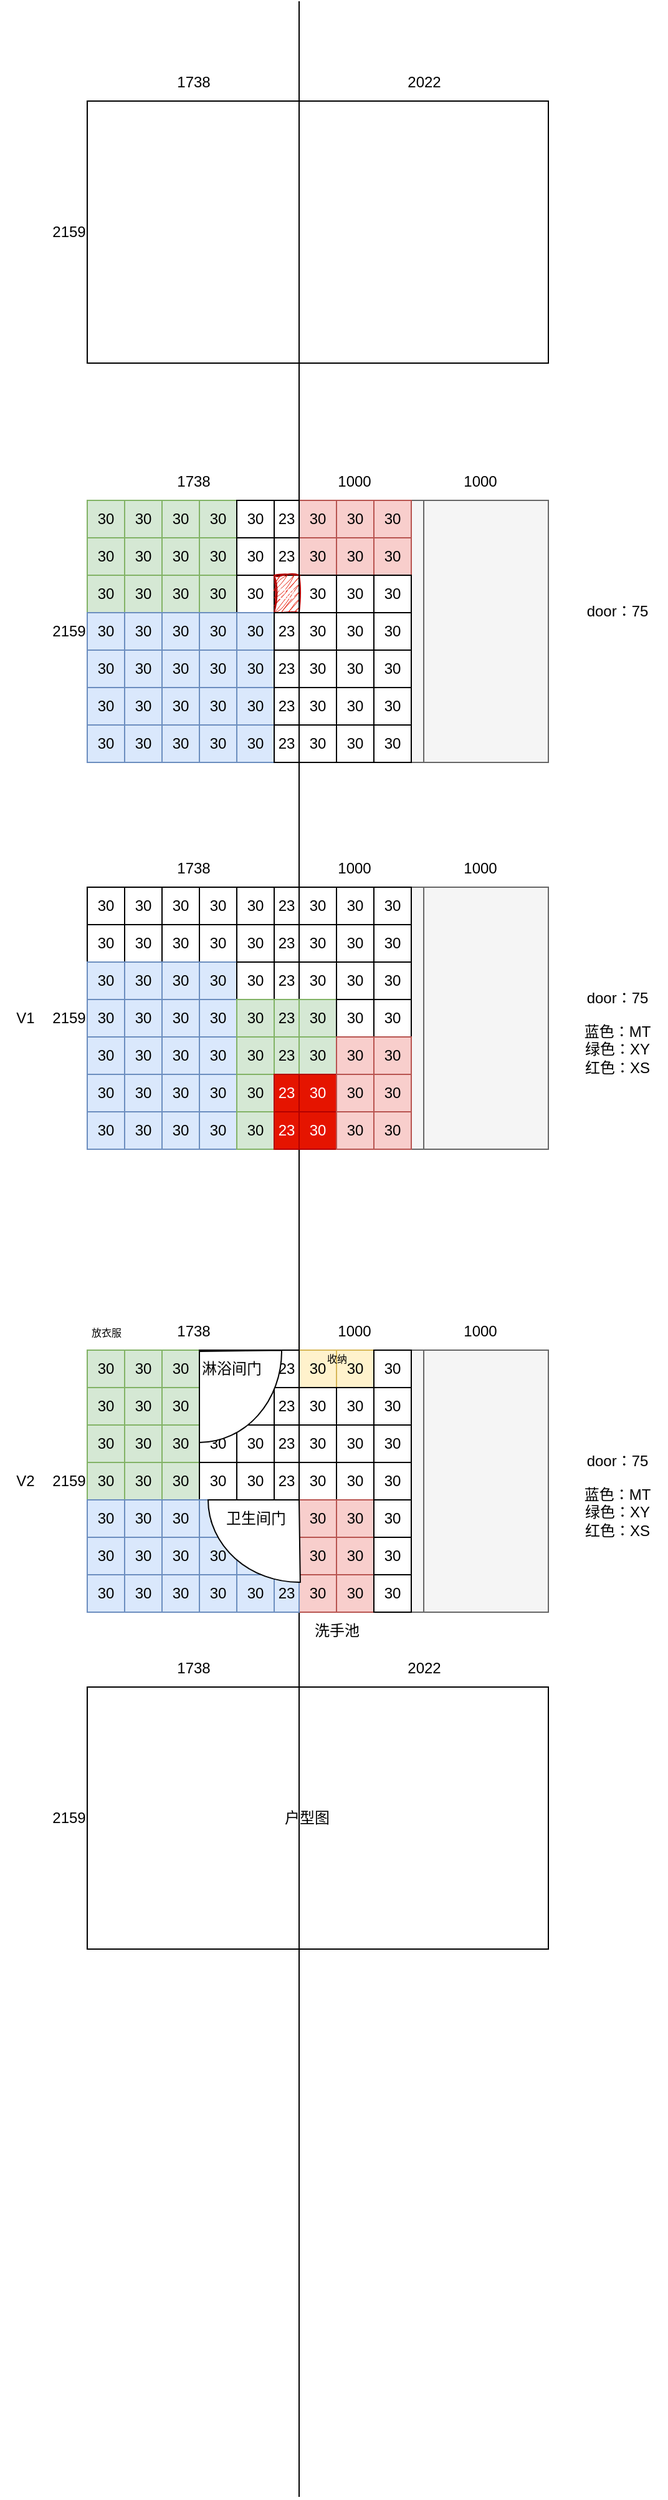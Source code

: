 <mxfile version="26.0.5">
  <diagram name="第 1 页" id="Sf_3Y8WMDxAEPWqdiOqH">
    <mxGraphModel dx="1830" dy="775" grid="1" gridSize="10" guides="1" tooltips="1" connect="1" arrows="1" fold="1" page="1" pageScale="1" pageWidth="827" pageHeight="1169" math="0" shadow="0">
      <root>
        <mxCell id="0" />
        <mxCell id="1" parent="0" />
        <mxCell id="yAxx1janBpm9MGnzS22k-2" value="" style="rounded=0;whiteSpace=wrap;html=1;" vertex="1" parent="1">
          <mxGeometry x="200" y="160" width="170" height="210" as="geometry" />
        </mxCell>
        <mxCell id="yAxx1janBpm9MGnzS22k-3" value="" style="rounded=0;whiteSpace=wrap;html=1;" vertex="1" parent="1">
          <mxGeometry x="370" y="160" width="200" height="210" as="geometry" />
        </mxCell>
        <mxCell id="yAxx1janBpm9MGnzS22k-4" value="1738" style="text;html=1;align=center;verticalAlign=middle;resizable=0;points=[];autosize=1;strokeColor=none;fillColor=none;" vertex="1" parent="1">
          <mxGeometry x="260" y="130" width="50" height="30" as="geometry" />
        </mxCell>
        <mxCell id="yAxx1janBpm9MGnzS22k-5" value="2159" style="text;html=1;align=center;verticalAlign=middle;resizable=0;points=[];autosize=1;strokeColor=none;fillColor=none;" vertex="1" parent="1">
          <mxGeometry x="160" y="250" width="50" height="30" as="geometry" />
        </mxCell>
        <mxCell id="yAxx1janBpm9MGnzS22k-6" value="2022" style="text;html=1;align=center;verticalAlign=middle;resizable=0;points=[];autosize=1;strokeColor=none;fillColor=none;" vertex="1" parent="1">
          <mxGeometry x="445" y="130" width="50" height="30" as="geometry" />
        </mxCell>
        <mxCell id="yAxx1janBpm9MGnzS22k-7" value="" style="rounded=0;whiteSpace=wrap;html=1;fillColor=#f5f5f5;fontColor=#333333;strokeColor=#666666;shadow=0;" vertex="1" parent="1">
          <mxGeometry x="470" y="480" width="100" height="210" as="geometry" />
        </mxCell>
        <mxCell id="yAxx1janBpm9MGnzS22k-8" value="1738" style="text;html=1;align=center;verticalAlign=middle;resizable=0;points=[];autosize=1;strokeColor=none;fillColor=none;" vertex="1" parent="1">
          <mxGeometry x="260" y="450" width="50" height="30" as="geometry" />
        </mxCell>
        <mxCell id="yAxx1janBpm9MGnzS22k-9" value="2159" style="text;html=1;align=center;verticalAlign=middle;resizable=0;points=[];autosize=1;strokeColor=none;fillColor=none;" vertex="1" parent="1">
          <mxGeometry x="160" y="570" width="50" height="30" as="geometry" />
        </mxCell>
        <mxCell id="yAxx1janBpm9MGnzS22k-10" value="1000" style="text;html=1;align=center;verticalAlign=middle;resizable=0;points=[];autosize=1;strokeColor=none;fillColor=none;" vertex="1" parent="1">
          <mxGeometry x="389" y="450" width="50" height="30" as="geometry" />
        </mxCell>
        <mxCell id="yAxx1janBpm9MGnzS22k-11" value="1000" style="text;html=1;align=center;verticalAlign=middle;resizable=0;points=[];autosize=1;strokeColor=none;fillColor=none;" vertex="1" parent="1">
          <mxGeometry x="490" y="450" width="50" height="30" as="geometry" />
        </mxCell>
        <mxCell id="yAxx1janBpm9MGnzS22k-12" value="30" style="rounded=0;whiteSpace=wrap;html=1;fillColor=#f8cecc;strokeColor=#b85450;" vertex="1" parent="1">
          <mxGeometry x="370" y="480" width="30" height="30" as="geometry" />
        </mxCell>
        <mxCell id="yAxx1janBpm9MGnzS22k-13" value="" style="rounded=0;whiteSpace=wrap;html=1;fillColor=#f5f5f5;fontColor=#333333;strokeColor=#666666;shadow=0;" vertex="1" parent="1">
          <mxGeometry x="460" y="480" width="10" height="210" as="geometry" />
        </mxCell>
        <mxCell id="yAxx1janBpm9MGnzS22k-14" value="30" style="rounded=0;whiteSpace=wrap;html=1;fillColor=#f8cecc;strokeColor=#b85450;" vertex="1" parent="1">
          <mxGeometry x="370" y="510" width="30" height="30" as="geometry" />
        </mxCell>
        <mxCell id="yAxx1janBpm9MGnzS22k-15" value="30" style="rounded=0;whiteSpace=wrap;html=1;" vertex="1" parent="1">
          <mxGeometry x="370" y="540" width="30" height="30" as="geometry" />
        </mxCell>
        <mxCell id="yAxx1janBpm9MGnzS22k-16" value="30" style="rounded=0;whiteSpace=wrap;html=1;" vertex="1" parent="1">
          <mxGeometry x="370" y="570" width="30" height="30" as="geometry" />
        </mxCell>
        <mxCell id="yAxx1janBpm9MGnzS22k-17" value="30" style="rounded=0;whiteSpace=wrap;html=1;" vertex="1" parent="1">
          <mxGeometry x="370" y="600" width="30" height="30" as="geometry" />
        </mxCell>
        <mxCell id="yAxx1janBpm9MGnzS22k-18" value="30" style="rounded=0;whiteSpace=wrap;html=1;" vertex="1" parent="1">
          <mxGeometry x="370" y="630" width="30" height="30" as="geometry" />
        </mxCell>
        <mxCell id="yAxx1janBpm9MGnzS22k-19" value="30" style="rounded=0;whiteSpace=wrap;html=1;" vertex="1" parent="1">
          <mxGeometry x="370" y="660" width="30" height="30" as="geometry" />
        </mxCell>
        <mxCell id="yAxx1janBpm9MGnzS22k-20" value="30" style="rounded=0;whiteSpace=wrap;html=1;fillColor=#f8cecc;strokeColor=#b85450;" vertex="1" parent="1">
          <mxGeometry x="400" y="480" width="30" height="30" as="geometry" />
        </mxCell>
        <mxCell id="yAxx1janBpm9MGnzS22k-21" value="30" style="rounded=0;whiteSpace=wrap;html=1;fillColor=#f8cecc;strokeColor=#b85450;" vertex="1" parent="1">
          <mxGeometry x="400" y="510" width="30" height="30" as="geometry" />
        </mxCell>
        <mxCell id="yAxx1janBpm9MGnzS22k-22" value="30" style="rounded=0;whiteSpace=wrap;html=1;" vertex="1" parent="1">
          <mxGeometry x="400" y="540" width="30" height="30" as="geometry" />
        </mxCell>
        <mxCell id="yAxx1janBpm9MGnzS22k-23" value="30" style="rounded=0;whiteSpace=wrap;html=1;" vertex="1" parent="1">
          <mxGeometry x="400" y="570" width="30" height="30" as="geometry" />
        </mxCell>
        <mxCell id="yAxx1janBpm9MGnzS22k-24" value="30" style="rounded=0;whiteSpace=wrap;html=1;" vertex="1" parent="1">
          <mxGeometry x="400" y="600" width="30" height="30" as="geometry" />
        </mxCell>
        <mxCell id="yAxx1janBpm9MGnzS22k-25" value="30" style="rounded=0;whiteSpace=wrap;html=1;" vertex="1" parent="1">
          <mxGeometry x="400" y="630" width="30" height="30" as="geometry" />
        </mxCell>
        <mxCell id="yAxx1janBpm9MGnzS22k-26" value="30" style="rounded=0;whiteSpace=wrap;html=1;" vertex="1" parent="1">
          <mxGeometry x="400" y="660" width="30" height="30" as="geometry" />
        </mxCell>
        <mxCell id="yAxx1janBpm9MGnzS22k-27" value="30" style="rounded=0;whiteSpace=wrap;html=1;fillColor=#f8cecc;strokeColor=#b85450;" vertex="1" parent="1">
          <mxGeometry x="430" y="480" width="30" height="30" as="geometry" />
        </mxCell>
        <mxCell id="yAxx1janBpm9MGnzS22k-28" value="30" style="rounded=0;whiteSpace=wrap;html=1;fillColor=#f8cecc;strokeColor=#b85450;" vertex="1" parent="1">
          <mxGeometry x="430" y="510" width="30" height="30" as="geometry" />
        </mxCell>
        <mxCell id="yAxx1janBpm9MGnzS22k-29" value="30" style="rounded=0;whiteSpace=wrap;html=1;" vertex="1" parent="1">
          <mxGeometry x="430" y="540" width="30" height="30" as="geometry" />
        </mxCell>
        <mxCell id="yAxx1janBpm9MGnzS22k-30" value="30" style="rounded=0;whiteSpace=wrap;html=1;" vertex="1" parent="1">
          <mxGeometry x="430" y="570" width="30" height="30" as="geometry" />
        </mxCell>
        <mxCell id="yAxx1janBpm9MGnzS22k-31" value="30" style="rounded=0;whiteSpace=wrap;html=1;" vertex="1" parent="1">
          <mxGeometry x="430" y="600" width="30" height="30" as="geometry" />
        </mxCell>
        <mxCell id="yAxx1janBpm9MGnzS22k-32" value="30" style="rounded=0;whiteSpace=wrap;html=1;" vertex="1" parent="1">
          <mxGeometry x="430" y="630" width="30" height="30" as="geometry" />
        </mxCell>
        <mxCell id="yAxx1janBpm9MGnzS22k-33" value="30" style="rounded=0;whiteSpace=wrap;html=1;" vertex="1" parent="1">
          <mxGeometry x="430" y="660" width="30" height="30" as="geometry" />
        </mxCell>
        <mxCell id="yAxx1janBpm9MGnzS22k-34" value="30" style="rounded=0;whiteSpace=wrap;html=1;fillColor=#d5e8d4;strokeColor=#82b366;" vertex="1" parent="1">
          <mxGeometry x="260" y="480" width="30" height="30" as="geometry" />
        </mxCell>
        <mxCell id="yAxx1janBpm9MGnzS22k-35" value="30" style="rounded=0;whiteSpace=wrap;html=1;fillColor=#d5e8d4;strokeColor=#82b366;" vertex="1" parent="1">
          <mxGeometry x="260" y="510" width="30" height="30" as="geometry" />
        </mxCell>
        <mxCell id="yAxx1janBpm9MGnzS22k-36" value="30" style="rounded=0;whiteSpace=wrap;html=1;fillColor=#d5e8d4;strokeColor=#82b366;" vertex="1" parent="1">
          <mxGeometry x="260" y="540" width="30" height="30" as="geometry" />
        </mxCell>
        <mxCell id="yAxx1janBpm9MGnzS22k-37" value="30" style="rounded=0;whiteSpace=wrap;html=1;fillColor=#dae8fc;strokeColor=#6c8ebf;" vertex="1" parent="1">
          <mxGeometry x="260" y="570" width="30" height="30" as="geometry" />
        </mxCell>
        <mxCell id="yAxx1janBpm9MGnzS22k-38" value="30" style="rounded=0;whiteSpace=wrap;html=1;fillColor=#dae8fc;strokeColor=#6c8ebf;" vertex="1" parent="1">
          <mxGeometry x="260" y="600" width="30" height="30" as="geometry" />
        </mxCell>
        <mxCell id="yAxx1janBpm9MGnzS22k-39" value="30" style="rounded=0;whiteSpace=wrap;html=1;fillColor=#dae8fc;strokeColor=#6c8ebf;" vertex="1" parent="1">
          <mxGeometry x="260" y="630" width="30" height="30" as="geometry" />
        </mxCell>
        <mxCell id="yAxx1janBpm9MGnzS22k-40" value="30" style="rounded=0;whiteSpace=wrap;html=1;fillColor=#dae8fc;strokeColor=#6c8ebf;" vertex="1" parent="1">
          <mxGeometry x="260" y="660" width="30" height="30" as="geometry" />
        </mxCell>
        <mxCell id="yAxx1janBpm9MGnzS22k-41" value="30" style="rounded=0;whiteSpace=wrap;html=1;fillColor=#d5e8d4;strokeColor=#82b366;" vertex="1" parent="1">
          <mxGeometry x="290" y="480" width="30" height="30" as="geometry" />
        </mxCell>
        <mxCell id="yAxx1janBpm9MGnzS22k-42" value="30" style="rounded=0;whiteSpace=wrap;html=1;fillColor=#d5e8d4;strokeColor=#82b366;" vertex="1" parent="1">
          <mxGeometry x="290" y="510" width="30" height="30" as="geometry" />
        </mxCell>
        <mxCell id="yAxx1janBpm9MGnzS22k-43" value="30" style="rounded=0;whiteSpace=wrap;html=1;fillColor=#d5e8d4;strokeColor=#82b366;" vertex="1" parent="1">
          <mxGeometry x="290" y="540" width="30" height="30" as="geometry" />
        </mxCell>
        <mxCell id="yAxx1janBpm9MGnzS22k-44" value="30" style="rounded=0;whiteSpace=wrap;html=1;fillColor=#dae8fc;strokeColor=#6c8ebf;shadow=0;glass=0;" vertex="1" parent="1">
          <mxGeometry x="290" y="570" width="30" height="30" as="geometry" />
        </mxCell>
        <mxCell id="yAxx1janBpm9MGnzS22k-45" value="30" style="rounded=0;whiteSpace=wrap;html=1;fillColor=#dae8fc;strokeColor=#6c8ebf;" vertex="1" parent="1">
          <mxGeometry x="290" y="600" width="30" height="30" as="geometry" />
        </mxCell>
        <mxCell id="yAxx1janBpm9MGnzS22k-46" value="30" style="rounded=0;whiteSpace=wrap;html=1;fillColor=#dae8fc;strokeColor=#6c8ebf;" vertex="1" parent="1">
          <mxGeometry x="290" y="630" width="30" height="30" as="geometry" />
        </mxCell>
        <mxCell id="yAxx1janBpm9MGnzS22k-47" value="30" style="rounded=0;whiteSpace=wrap;html=1;fillColor=#dae8fc;strokeColor=#6c8ebf;" vertex="1" parent="1">
          <mxGeometry x="290" y="660" width="30" height="30" as="geometry" />
        </mxCell>
        <mxCell id="yAxx1janBpm9MGnzS22k-48" value="30" style="rounded=0;whiteSpace=wrap;html=1;" vertex="1" parent="1">
          <mxGeometry x="320" y="480" width="30" height="30" as="geometry" />
        </mxCell>
        <mxCell id="yAxx1janBpm9MGnzS22k-49" value="30" style="rounded=0;whiteSpace=wrap;html=1;" vertex="1" parent="1">
          <mxGeometry x="320" y="510" width="30" height="30" as="geometry" />
        </mxCell>
        <mxCell id="yAxx1janBpm9MGnzS22k-50" value="30" style="rounded=0;whiteSpace=wrap;html=1;" vertex="1" parent="1">
          <mxGeometry x="320" y="540" width="30" height="30" as="geometry" />
        </mxCell>
        <mxCell id="yAxx1janBpm9MGnzS22k-51" value="30" style="rounded=0;whiteSpace=wrap;html=1;fillColor=#dae8fc;strokeColor=#6c8ebf;" vertex="1" parent="1">
          <mxGeometry x="320" y="570" width="30" height="30" as="geometry" />
        </mxCell>
        <mxCell id="yAxx1janBpm9MGnzS22k-52" value="30" style="rounded=0;whiteSpace=wrap;html=1;fillColor=#dae8fc;strokeColor=#6c8ebf;" vertex="1" parent="1">
          <mxGeometry x="320" y="600" width="30" height="30" as="geometry" />
        </mxCell>
        <mxCell id="yAxx1janBpm9MGnzS22k-53" value="30" style="rounded=0;whiteSpace=wrap;html=1;fillColor=#dae8fc;strokeColor=#6c8ebf;" vertex="1" parent="1">
          <mxGeometry x="320" y="630" width="30" height="30" as="geometry" />
        </mxCell>
        <mxCell id="yAxx1janBpm9MGnzS22k-54" value="30" style="rounded=0;whiteSpace=wrap;html=1;fillColor=#dae8fc;strokeColor=#6c8ebf;" vertex="1" parent="1">
          <mxGeometry x="320" y="660" width="30" height="30" as="geometry" />
        </mxCell>
        <mxCell id="yAxx1janBpm9MGnzS22k-55" value="30" style="rounded=0;whiteSpace=wrap;html=1;fillColor=#d5e8d4;strokeColor=#82b366;" vertex="1" parent="1">
          <mxGeometry x="200" y="480" width="30" height="30" as="geometry" />
        </mxCell>
        <mxCell id="yAxx1janBpm9MGnzS22k-56" value="30" style="rounded=0;whiteSpace=wrap;html=1;fillColor=#d5e8d4;strokeColor=#82b366;" vertex="1" parent="1">
          <mxGeometry x="200" y="510" width="30" height="30" as="geometry" />
        </mxCell>
        <mxCell id="yAxx1janBpm9MGnzS22k-57" value="30" style="rounded=0;whiteSpace=wrap;html=1;fillColor=#d5e8d4;strokeColor=#82b366;" vertex="1" parent="1">
          <mxGeometry x="200" y="540" width="30" height="30" as="geometry" />
        </mxCell>
        <mxCell id="yAxx1janBpm9MGnzS22k-58" value="30" style="rounded=0;whiteSpace=wrap;html=1;fillColor=#dae8fc;strokeColor=#6c8ebf;" vertex="1" parent="1">
          <mxGeometry x="200" y="570" width="30" height="30" as="geometry" />
        </mxCell>
        <mxCell id="yAxx1janBpm9MGnzS22k-59" value="30" style="rounded=0;whiteSpace=wrap;html=1;fillColor=#dae8fc;strokeColor=#6c8ebf;" vertex="1" parent="1">
          <mxGeometry x="200" y="600" width="30" height="30" as="geometry" />
        </mxCell>
        <mxCell id="yAxx1janBpm9MGnzS22k-60" value="30" style="rounded=0;whiteSpace=wrap;html=1;fillColor=#dae8fc;strokeColor=#6c8ebf;" vertex="1" parent="1">
          <mxGeometry x="200" y="630" width="30" height="30" as="geometry" />
        </mxCell>
        <mxCell id="yAxx1janBpm9MGnzS22k-61" value="30" style="rounded=0;whiteSpace=wrap;html=1;fillColor=#dae8fc;strokeColor=#6c8ebf;" vertex="1" parent="1">
          <mxGeometry x="200" y="660" width="30" height="30" as="geometry" />
        </mxCell>
        <mxCell id="yAxx1janBpm9MGnzS22k-62" value="30" style="rounded=0;whiteSpace=wrap;html=1;fillColor=#d5e8d4;strokeColor=#82b366;" vertex="1" parent="1">
          <mxGeometry x="230" y="480" width="30" height="30" as="geometry" />
        </mxCell>
        <mxCell id="yAxx1janBpm9MGnzS22k-63" value="30" style="rounded=0;whiteSpace=wrap;html=1;fillColor=#d5e8d4;strokeColor=#82b366;" vertex="1" parent="1">
          <mxGeometry x="230" y="510" width="30" height="30" as="geometry" />
        </mxCell>
        <mxCell id="yAxx1janBpm9MGnzS22k-64" value="30" style="rounded=0;whiteSpace=wrap;html=1;fillColor=#d5e8d4;strokeColor=#82b366;" vertex="1" parent="1">
          <mxGeometry x="230" y="540" width="30" height="30" as="geometry" />
        </mxCell>
        <mxCell id="yAxx1janBpm9MGnzS22k-65" value="30" style="rounded=0;whiteSpace=wrap;html=1;fillColor=#dae8fc;strokeColor=#6c8ebf;" vertex="1" parent="1">
          <mxGeometry x="230" y="570" width="30" height="30" as="geometry" />
        </mxCell>
        <mxCell id="yAxx1janBpm9MGnzS22k-66" value="30" style="rounded=0;whiteSpace=wrap;html=1;fillColor=#dae8fc;strokeColor=#6c8ebf;" vertex="1" parent="1">
          <mxGeometry x="230" y="600" width="30" height="30" as="geometry" />
        </mxCell>
        <mxCell id="yAxx1janBpm9MGnzS22k-67" value="30" style="rounded=0;whiteSpace=wrap;html=1;fillColor=#dae8fc;strokeColor=#6c8ebf;" vertex="1" parent="1">
          <mxGeometry x="230" y="630" width="30" height="30" as="geometry" />
        </mxCell>
        <mxCell id="yAxx1janBpm9MGnzS22k-68" value="30" style="rounded=0;whiteSpace=wrap;html=1;fillColor=#dae8fc;strokeColor=#6c8ebf;" vertex="1" parent="1">
          <mxGeometry x="230" y="660" width="30" height="30" as="geometry" />
        </mxCell>
        <mxCell id="yAxx1janBpm9MGnzS22k-69" value="23" style="rounded=0;whiteSpace=wrap;html=1;" vertex="1" parent="1">
          <mxGeometry x="350" y="510" width="20" height="30" as="geometry" />
        </mxCell>
        <mxCell id="yAxx1janBpm9MGnzS22k-70" value="23" style="rounded=0;whiteSpace=wrap;html=1;" vertex="1" parent="1">
          <mxGeometry x="350" y="480" width="20" height="30" as="geometry" />
        </mxCell>
        <mxCell id="yAxx1janBpm9MGnzS22k-71" value="23" style="rounded=0;whiteSpace=wrap;html=1;fillColor=#e51400;fontColor=#ffffff;strokeColor=#B20000;glass=0;sketch=1;curveFitting=1;jiggle=2;" vertex="1" parent="1">
          <mxGeometry x="350" y="540" width="20" height="30" as="geometry" />
        </mxCell>
        <mxCell id="yAxx1janBpm9MGnzS22k-72" value="23" style="rounded=0;whiteSpace=wrap;html=1;" vertex="1" parent="1">
          <mxGeometry x="350" y="570" width="20" height="30" as="geometry" />
        </mxCell>
        <mxCell id="yAxx1janBpm9MGnzS22k-73" value="23" style="rounded=0;whiteSpace=wrap;html=1;" vertex="1" parent="1">
          <mxGeometry x="350" y="600" width="20" height="30" as="geometry" />
        </mxCell>
        <mxCell id="yAxx1janBpm9MGnzS22k-74" value="23" style="rounded=0;whiteSpace=wrap;html=1;" vertex="1" parent="1">
          <mxGeometry x="350" y="630" width="20" height="30" as="geometry" />
        </mxCell>
        <mxCell id="yAxx1janBpm9MGnzS22k-75" value="23" style="rounded=0;whiteSpace=wrap;html=1;" vertex="1" parent="1">
          <mxGeometry x="350" y="660" width="20" height="30" as="geometry" />
        </mxCell>
        <mxCell id="yAxx1janBpm9MGnzS22k-76" value="" style="endArrow=none;html=1;rounded=0;" edge="1" parent="1">
          <mxGeometry width="50" height="50" relative="1" as="geometry">
            <mxPoint x="370" y="2080" as="sourcePoint" />
            <mxPoint x="370" y="80" as="targetPoint" />
          </mxGeometry>
        </mxCell>
        <mxCell id="yAxx1janBpm9MGnzS22k-77" value="door：75" style="text;html=1;align=center;verticalAlign=middle;resizable=0;points=[];autosize=1;strokeColor=none;fillColor=none;" vertex="1" parent="1">
          <mxGeometry x="590" y="554" width="70" height="30" as="geometry" />
        </mxCell>
        <mxCell id="yAxx1janBpm9MGnzS22k-78" value="" style="rounded=0;whiteSpace=wrap;html=1;fillColor=#f5f5f5;fontColor=#333333;strokeColor=#666666;shadow=0;" vertex="1" parent="1">
          <mxGeometry x="470" y="790" width="100" height="210" as="geometry" />
        </mxCell>
        <mxCell id="yAxx1janBpm9MGnzS22k-79" value="1738" style="text;html=1;align=center;verticalAlign=middle;resizable=0;points=[];autosize=1;strokeColor=none;fillColor=none;" vertex="1" parent="1">
          <mxGeometry x="260" y="760" width="50" height="30" as="geometry" />
        </mxCell>
        <mxCell id="yAxx1janBpm9MGnzS22k-80" value="2159" style="text;html=1;align=center;verticalAlign=middle;resizable=0;points=[];autosize=1;strokeColor=none;fillColor=none;" vertex="1" parent="1">
          <mxGeometry x="160" y="880" width="50" height="30" as="geometry" />
        </mxCell>
        <mxCell id="yAxx1janBpm9MGnzS22k-81" value="1000" style="text;html=1;align=center;verticalAlign=middle;resizable=0;points=[];autosize=1;strokeColor=none;fillColor=none;" vertex="1" parent="1">
          <mxGeometry x="389" y="760" width="50" height="30" as="geometry" />
        </mxCell>
        <mxCell id="yAxx1janBpm9MGnzS22k-82" value="1000" style="text;html=1;align=center;verticalAlign=middle;resizable=0;points=[];autosize=1;strokeColor=none;fillColor=none;" vertex="1" parent="1">
          <mxGeometry x="490" y="760" width="50" height="30" as="geometry" />
        </mxCell>
        <mxCell id="yAxx1janBpm9MGnzS22k-83" value="30" style="rounded=0;whiteSpace=wrap;html=1;" vertex="1" parent="1">
          <mxGeometry x="370" y="790" width="30" height="30" as="geometry" />
        </mxCell>
        <mxCell id="yAxx1janBpm9MGnzS22k-84" value="" style="rounded=0;whiteSpace=wrap;html=1;fillColor=#f5f5f5;fontColor=#333333;strokeColor=#666666;shadow=0;" vertex="1" parent="1">
          <mxGeometry x="460" y="790" width="10" height="210" as="geometry" />
        </mxCell>
        <mxCell id="yAxx1janBpm9MGnzS22k-85" value="30" style="rounded=0;whiteSpace=wrap;html=1;" vertex="1" parent="1">
          <mxGeometry x="370" y="820" width="30" height="30" as="geometry" />
        </mxCell>
        <mxCell id="yAxx1janBpm9MGnzS22k-86" value="30" style="rounded=0;whiteSpace=wrap;html=1;" vertex="1" parent="1">
          <mxGeometry x="370" y="850" width="30" height="30" as="geometry" />
        </mxCell>
        <mxCell id="yAxx1janBpm9MGnzS22k-87" value="30" style="rounded=0;whiteSpace=wrap;html=1;fillColor=#d5e8d4;strokeColor=#82b366;" vertex="1" parent="1">
          <mxGeometry x="370" y="880" width="30" height="30" as="geometry" />
        </mxCell>
        <mxCell id="yAxx1janBpm9MGnzS22k-88" value="30" style="rounded=0;whiteSpace=wrap;html=1;fillColor=#d5e8d4;strokeColor=#82b366;" vertex="1" parent="1">
          <mxGeometry x="370" y="910" width="30" height="30" as="geometry" />
        </mxCell>
        <mxCell id="yAxx1janBpm9MGnzS22k-89" value="30" style="rounded=0;whiteSpace=wrap;html=1;fillColor=#e51400;strokeColor=#B20000;fontColor=#ffffff;" vertex="1" parent="1">
          <mxGeometry x="370" y="940" width="30" height="30" as="geometry" />
        </mxCell>
        <mxCell id="yAxx1janBpm9MGnzS22k-90" value="30" style="rounded=0;whiteSpace=wrap;html=1;fillColor=#e51400;strokeColor=#B20000;fontColor=#ffffff;" vertex="1" parent="1">
          <mxGeometry x="370" y="970" width="30" height="30" as="geometry" />
        </mxCell>
        <mxCell id="yAxx1janBpm9MGnzS22k-91" value="30" style="rounded=0;whiteSpace=wrap;html=1;" vertex="1" parent="1">
          <mxGeometry x="400" y="790" width="30" height="30" as="geometry" />
        </mxCell>
        <mxCell id="yAxx1janBpm9MGnzS22k-92" value="30" style="rounded=0;whiteSpace=wrap;html=1;" vertex="1" parent="1">
          <mxGeometry x="400" y="820" width="30" height="30" as="geometry" />
        </mxCell>
        <mxCell id="yAxx1janBpm9MGnzS22k-93" value="30" style="rounded=0;whiteSpace=wrap;html=1;" vertex="1" parent="1">
          <mxGeometry x="400" y="850" width="30" height="30" as="geometry" />
        </mxCell>
        <mxCell id="yAxx1janBpm9MGnzS22k-94" value="30" style="rounded=0;whiteSpace=wrap;html=1;" vertex="1" parent="1">
          <mxGeometry x="400" y="880" width="30" height="30" as="geometry" />
        </mxCell>
        <mxCell id="yAxx1janBpm9MGnzS22k-95" value="30" style="rounded=0;whiteSpace=wrap;html=1;fillColor=#f8cecc;strokeColor=#b85450;" vertex="1" parent="1">
          <mxGeometry x="400" y="910" width="30" height="30" as="geometry" />
        </mxCell>
        <mxCell id="yAxx1janBpm9MGnzS22k-96" value="30" style="rounded=0;whiteSpace=wrap;html=1;fillColor=#f8cecc;strokeColor=#b85450;" vertex="1" parent="1">
          <mxGeometry x="400" y="940" width="30" height="30" as="geometry" />
        </mxCell>
        <mxCell id="yAxx1janBpm9MGnzS22k-97" value="30" style="rounded=0;whiteSpace=wrap;html=1;fillColor=#f8cecc;strokeColor=#b85450;" vertex="1" parent="1">
          <mxGeometry x="400" y="970" width="30" height="30" as="geometry" />
        </mxCell>
        <mxCell id="yAxx1janBpm9MGnzS22k-98" value="30" style="rounded=0;whiteSpace=wrap;html=1;" vertex="1" parent="1">
          <mxGeometry x="430" y="790" width="30" height="30" as="geometry" />
        </mxCell>
        <mxCell id="yAxx1janBpm9MGnzS22k-99" value="30" style="rounded=0;whiteSpace=wrap;html=1;" vertex="1" parent="1">
          <mxGeometry x="430" y="820" width="30" height="30" as="geometry" />
        </mxCell>
        <mxCell id="yAxx1janBpm9MGnzS22k-100" value="30" style="rounded=0;whiteSpace=wrap;html=1;" vertex="1" parent="1">
          <mxGeometry x="430" y="850" width="30" height="30" as="geometry" />
        </mxCell>
        <mxCell id="yAxx1janBpm9MGnzS22k-101" value="30" style="rounded=0;whiteSpace=wrap;html=1;" vertex="1" parent="1">
          <mxGeometry x="430" y="880" width="30" height="30" as="geometry" />
        </mxCell>
        <mxCell id="yAxx1janBpm9MGnzS22k-102" value="30" style="rounded=0;whiteSpace=wrap;html=1;fillColor=#f8cecc;strokeColor=#b85450;" vertex="1" parent="1">
          <mxGeometry x="430" y="910" width="30" height="30" as="geometry" />
        </mxCell>
        <mxCell id="yAxx1janBpm9MGnzS22k-103" value="30" style="rounded=0;whiteSpace=wrap;html=1;fillColor=#f8cecc;strokeColor=#b85450;" vertex="1" parent="1">
          <mxGeometry x="430" y="940" width="30" height="30" as="geometry" />
        </mxCell>
        <mxCell id="yAxx1janBpm9MGnzS22k-104" value="30" style="rounded=0;whiteSpace=wrap;html=1;fillColor=#f8cecc;strokeColor=#b85450;" vertex="1" parent="1">
          <mxGeometry x="430" y="970" width="30" height="30" as="geometry" />
        </mxCell>
        <mxCell id="yAxx1janBpm9MGnzS22k-105" value="30" style="rounded=0;whiteSpace=wrap;html=1;" vertex="1" parent="1">
          <mxGeometry x="260" y="790" width="30" height="30" as="geometry" />
        </mxCell>
        <mxCell id="yAxx1janBpm9MGnzS22k-106" value="30" style="rounded=0;whiteSpace=wrap;html=1;" vertex="1" parent="1">
          <mxGeometry x="260" y="820" width="30" height="30" as="geometry" />
        </mxCell>
        <mxCell id="yAxx1janBpm9MGnzS22k-107" value="30" style="rounded=0;whiteSpace=wrap;html=1;fillColor=#dae8fc;strokeColor=#6c8ebf;" vertex="1" parent="1">
          <mxGeometry x="260" y="850" width="30" height="30" as="geometry" />
        </mxCell>
        <mxCell id="yAxx1janBpm9MGnzS22k-108" value="30" style="rounded=0;whiteSpace=wrap;html=1;fillColor=#dae8fc;strokeColor=#6c8ebf;" vertex="1" parent="1">
          <mxGeometry x="260" y="880" width="30" height="30" as="geometry" />
        </mxCell>
        <mxCell id="yAxx1janBpm9MGnzS22k-109" value="30" style="rounded=0;whiteSpace=wrap;html=1;fillColor=#dae8fc;strokeColor=#6c8ebf;" vertex="1" parent="1">
          <mxGeometry x="260" y="910" width="30" height="30" as="geometry" />
        </mxCell>
        <mxCell id="yAxx1janBpm9MGnzS22k-110" value="30" style="rounded=0;whiteSpace=wrap;html=1;fillColor=#dae8fc;strokeColor=#6c8ebf;" vertex="1" parent="1">
          <mxGeometry x="260" y="940" width="30" height="30" as="geometry" />
        </mxCell>
        <mxCell id="yAxx1janBpm9MGnzS22k-111" value="30" style="rounded=0;whiteSpace=wrap;html=1;fillColor=#dae8fc;strokeColor=#6c8ebf;" vertex="1" parent="1">
          <mxGeometry x="260" y="970" width="30" height="30" as="geometry" />
        </mxCell>
        <mxCell id="yAxx1janBpm9MGnzS22k-112" value="30" style="rounded=0;whiteSpace=wrap;html=1;" vertex="1" parent="1">
          <mxGeometry x="290" y="790" width="30" height="30" as="geometry" />
        </mxCell>
        <mxCell id="yAxx1janBpm9MGnzS22k-113" value="30" style="rounded=0;whiteSpace=wrap;html=1;" vertex="1" parent="1">
          <mxGeometry x="290" y="820" width="30" height="30" as="geometry" />
        </mxCell>
        <mxCell id="yAxx1janBpm9MGnzS22k-114" value="30" style="rounded=0;whiteSpace=wrap;html=1;fillColor=#dae8fc;strokeColor=#6c8ebf;" vertex="1" parent="1">
          <mxGeometry x="290" y="850" width="30" height="30" as="geometry" />
        </mxCell>
        <mxCell id="yAxx1janBpm9MGnzS22k-115" value="30" style="rounded=0;whiteSpace=wrap;html=1;shadow=0;glass=0;fillColor=#dae8fc;strokeColor=#6c8ebf;" vertex="1" parent="1">
          <mxGeometry x="290" y="880" width="30" height="30" as="geometry" />
        </mxCell>
        <mxCell id="yAxx1janBpm9MGnzS22k-116" value="30" style="rounded=0;whiteSpace=wrap;html=1;fillColor=#dae8fc;strokeColor=#6c8ebf;" vertex="1" parent="1">
          <mxGeometry x="290" y="910" width="30" height="30" as="geometry" />
        </mxCell>
        <mxCell id="yAxx1janBpm9MGnzS22k-117" value="30" style="rounded=0;whiteSpace=wrap;html=1;fillColor=#dae8fc;strokeColor=#6c8ebf;" vertex="1" parent="1">
          <mxGeometry x="290" y="940" width="30" height="30" as="geometry" />
        </mxCell>
        <mxCell id="yAxx1janBpm9MGnzS22k-118" value="30" style="rounded=0;whiteSpace=wrap;html=1;fillColor=#dae8fc;strokeColor=#6c8ebf;" vertex="1" parent="1">
          <mxGeometry x="290" y="970" width="30" height="30" as="geometry" />
        </mxCell>
        <mxCell id="yAxx1janBpm9MGnzS22k-119" value="30" style="rounded=0;whiteSpace=wrap;html=1;" vertex="1" parent="1">
          <mxGeometry x="320" y="790" width="30" height="30" as="geometry" />
        </mxCell>
        <mxCell id="yAxx1janBpm9MGnzS22k-120" value="30" style="rounded=0;whiteSpace=wrap;html=1;" vertex="1" parent="1">
          <mxGeometry x="320" y="820" width="30" height="30" as="geometry" />
        </mxCell>
        <mxCell id="yAxx1janBpm9MGnzS22k-121" value="30" style="rounded=0;whiteSpace=wrap;html=1;" vertex="1" parent="1">
          <mxGeometry x="320" y="850" width="30" height="30" as="geometry" />
        </mxCell>
        <mxCell id="yAxx1janBpm9MGnzS22k-122" value="30" style="rounded=0;whiteSpace=wrap;html=1;fillColor=#d5e8d4;strokeColor=#82b366;" vertex="1" parent="1">
          <mxGeometry x="320" y="880" width="30" height="30" as="geometry" />
        </mxCell>
        <mxCell id="yAxx1janBpm9MGnzS22k-123" value="30" style="rounded=0;whiteSpace=wrap;html=1;fillColor=#d5e8d4;strokeColor=#82b366;" vertex="1" parent="1">
          <mxGeometry x="320" y="910" width="30" height="30" as="geometry" />
        </mxCell>
        <mxCell id="yAxx1janBpm9MGnzS22k-124" value="30" style="rounded=0;whiteSpace=wrap;html=1;fillColor=#d5e8d4;strokeColor=#82b366;" vertex="1" parent="1">
          <mxGeometry x="320" y="940" width="30" height="30" as="geometry" />
        </mxCell>
        <mxCell id="yAxx1janBpm9MGnzS22k-125" value="30" style="rounded=0;whiteSpace=wrap;html=1;fillColor=#d5e8d4;strokeColor=#82b366;" vertex="1" parent="1">
          <mxGeometry x="320" y="970" width="30" height="30" as="geometry" />
        </mxCell>
        <mxCell id="yAxx1janBpm9MGnzS22k-126" value="30" style="rounded=0;whiteSpace=wrap;html=1;" vertex="1" parent="1">
          <mxGeometry x="200" y="790" width="30" height="30" as="geometry" />
        </mxCell>
        <mxCell id="yAxx1janBpm9MGnzS22k-127" value="30" style="rounded=0;whiteSpace=wrap;html=1;" vertex="1" parent="1">
          <mxGeometry x="200" y="820" width="30" height="30" as="geometry" />
        </mxCell>
        <mxCell id="yAxx1janBpm9MGnzS22k-128" value="30" style="rounded=0;whiteSpace=wrap;html=1;fillColor=#dae8fc;strokeColor=#6c8ebf;" vertex="1" parent="1">
          <mxGeometry x="200" y="850" width="30" height="30" as="geometry" />
        </mxCell>
        <mxCell id="yAxx1janBpm9MGnzS22k-129" value="30" style="rounded=0;whiteSpace=wrap;html=1;fillColor=#dae8fc;strokeColor=#6c8ebf;" vertex="1" parent="1">
          <mxGeometry x="200" y="880" width="30" height="30" as="geometry" />
        </mxCell>
        <mxCell id="yAxx1janBpm9MGnzS22k-130" value="30" style="rounded=0;whiteSpace=wrap;html=1;fillColor=#dae8fc;strokeColor=#6c8ebf;" vertex="1" parent="1">
          <mxGeometry x="200" y="910" width="30" height="30" as="geometry" />
        </mxCell>
        <mxCell id="yAxx1janBpm9MGnzS22k-131" value="30" style="rounded=0;whiteSpace=wrap;html=1;fillColor=#dae8fc;strokeColor=#6c8ebf;" vertex="1" parent="1">
          <mxGeometry x="200" y="940" width="30" height="30" as="geometry" />
        </mxCell>
        <mxCell id="yAxx1janBpm9MGnzS22k-132" value="30" style="rounded=0;whiteSpace=wrap;html=1;fillColor=#dae8fc;strokeColor=#6c8ebf;" vertex="1" parent="1">
          <mxGeometry x="200" y="970" width="30" height="30" as="geometry" />
        </mxCell>
        <mxCell id="yAxx1janBpm9MGnzS22k-133" value="30" style="rounded=0;whiteSpace=wrap;html=1;" vertex="1" parent="1">
          <mxGeometry x="230" y="790" width="30" height="30" as="geometry" />
        </mxCell>
        <mxCell id="yAxx1janBpm9MGnzS22k-134" value="30" style="rounded=0;whiteSpace=wrap;html=1;" vertex="1" parent="1">
          <mxGeometry x="230" y="820" width="30" height="30" as="geometry" />
        </mxCell>
        <mxCell id="yAxx1janBpm9MGnzS22k-135" value="30" style="rounded=0;whiteSpace=wrap;html=1;fillColor=#dae8fc;strokeColor=#6c8ebf;" vertex="1" parent="1">
          <mxGeometry x="230" y="850" width="30" height="30" as="geometry" />
        </mxCell>
        <mxCell id="yAxx1janBpm9MGnzS22k-136" value="30" style="rounded=0;whiteSpace=wrap;html=1;fillColor=#dae8fc;strokeColor=#6c8ebf;" vertex="1" parent="1">
          <mxGeometry x="230" y="880" width="30" height="30" as="geometry" />
        </mxCell>
        <mxCell id="yAxx1janBpm9MGnzS22k-137" value="30" style="rounded=0;whiteSpace=wrap;html=1;fillColor=#dae8fc;strokeColor=#6c8ebf;" vertex="1" parent="1">
          <mxGeometry x="230" y="910" width="30" height="30" as="geometry" />
        </mxCell>
        <mxCell id="yAxx1janBpm9MGnzS22k-138" value="30" style="rounded=0;whiteSpace=wrap;html=1;fillColor=#dae8fc;strokeColor=#6c8ebf;" vertex="1" parent="1">
          <mxGeometry x="230" y="940" width="30" height="30" as="geometry" />
        </mxCell>
        <mxCell id="yAxx1janBpm9MGnzS22k-139" value="30" style="rounded=0;whiteSpace=wrap;html=1;fillColor=#dae8fc;strokeColor=#6c8ebf;" vertex="1" parent="1">
          <mxGeometry x="230" y="970" width="30" height="30" as="geometry" />
        </mxCell>
        <mxCell id="yAxx1janBpm9MGnzS22k-140" value="23" style="rounded=0;whiteSpace=wrap;html=1;" vertex="1" parent="1">
          <mxGeometry x="350" y="820" width="20" height="30" as="geometry" />
        </mxCell>
        <mxCell id="yAxx1janBpm9MGnzS22k-141" value="23" style="rounded=0;whiteSpace=wrap;html=1;" vertex="1" parent="1">
          <mxGeometry x="350" y="790" width="20" height="30" as="geometry" />
        </mxCell>
        <mxCell id="yAxx1janBpm9MGnzS22k-142" value="23" style="rounded=0;whiteSpace=wrap;html=1;glass=0;" vertex="1" parent="1">
          <mxGeometry x="350" y="850" width="20" height="30" as="geometry" />
        </mxCell>
        <mxCell id="yAxx1janBpm9MGnzS22k-143" value="23" style="rounded=0;whiteSpace=wrap;html=1;fillColor=#d5e8d4;strokeColor=#82b366;" vertex="1" parent="1">
          <mxGeometry x="350" y="880" width="20" height="30" as="geometry" />
        </mxCell>
        <mxCell id="yAxx1janBpm9MGnzS22k-144" value="23" style="rounded=0;whiteSpace=wrap;html=1;fillColor=#d5e8d4;strokeColor=#82b366;" vertex="1" parent="1">
          <mxGeometry x="350" y="910" width="20" height="30" as="geometry" />
        </mxCell>
        <mxCell id="yAxx1janBpm9MGnzS22k-145" value="23" style="rounded=0;whiteSpace=wrap;html=1;fillColor=#e51400;strokeColor=#B20000;fontColor=#ffffff;" vertex="1" parent="1">
          <mxGeometry x="350" y="940" width="20" height="30" as="geometry" />
        </mxCell>
        <mxCell id="yAxx1janBpm9MGnzS22k-146" value="23" style="rounded=0;whiteSpace=wrap;html=1;fillColor=#e51400;strokeColor=#B20000;fontColor=#ffffff;" vertex="1" parent="1">
          <mxGeometry x="350" y="970" width="20" height="30" as="geometry" />
        </mxCell>
        <mxCell id="yAxx1janBpm9MGnzS22k-147" value="door：75" style="text;html=1;align=center;verticalAlign=middle;resizable=0;points=[];autosize=1;strokeColor=none;fillColor=none;" vertex="1" parent="1">
          <mxGeometry x="590" y="864" width="70" height="30" as="geometry" />
        </mxCell>
        <mxCell id="yAxx1janBpm9MGnzS22k-148" value="蓝色：MT&lt;div&gt;绿色：XY&lt;/div&gt;&lt;div&gt;红色：XS&lt;/div&gt;" style="text;html=1;align=center;verticalAlign=middle;resizable=0;points=[];autosize=1;strokeColor=none;fillColor=none;" vertex="1" parent="1">
          <mxGeometry x="585" y="890" width="80" height="60" as="geometry" />
        </mxCell>
        <mxCell id="yAxx1janBpm9MGnzS22k-149" value="V1" style="text;html=1;align=center;verticalAlign=middle;resizable=0;points=[];autosize=1;strokeColor=none;fillColor=none;" vertex="1" parent="1">
          <mxGeometry x="130" y="880" width="40" height="30" as="geometry" />
        </mxCell>
        <mxCell id="yAxx1janBpm9MGnzS22k-150" value="" style="rounded=0;whiteSpace=wrap;html=1;fillColor=#f5f5f5;fontColor=#333333;strokeColor=#666666;shadow=0;" vertex="1" parent="1">
          <mxGeometry x="470" y="1161" width="100" height="210" as="geometry" />
        </mxCell>
        <mxCell id="yAxx1janBpm9MGnzS22k-151" value="1738" style="text;html=1;align=center;verticalAlign=middle;resizable=0;points=[];autosize=1;strokeColor=none;fillColor=none;" vertex="1" parent="1">
          <mxGeometry x="260" y="1131" width="50" height="30" as="geometry" />
        </mxCell>
        <mxCell id="yAxx1janBpm9MGnzS22k-152" value="2159" style="text;html=1;align=center;verticalAlign=middle;resizable=0;points=[];autosize=1;strokeColor=none;fillColor=none;" vertex="1" parent="1">
          <mxGeometry x="160" y="1251" width="50" height="30" as="geometry" />
        </mxCell>
        <mxCell id="yAxx1janBpm9MGnzS22k-153" value="1000" style="text;html=1;align=center;verticalAlign=middle;resizable=0;points=[];autosize=1;strokeColor=none;fillColor=none;" vertex="1" parent="1">
          <mxGeometry x="389" y="1131" width="50" height="30" as="geometry" />
        </mxCell>
        <mxCell id="yAxx1janBpm9MGnzS22k-154" value="1000" style="text;html=1;align=center;verticalAlign=middle;resizable=0;points=[];autosize=1;strokeColor=none;fillColor=none;" vertex="1" parent="1">
          <mxGeometry x="490" y="1131" width="50" height="30" as="geometry" />
        </mxCell>
        <mxCell id="yAxx1janBpm9MGnzS22k-155" value="30" style="rounded=0;whiteSpace=wrap;html=1;fillColor=#fff2cc;strokeColor=#d6b656;" vertex="1" parent="1">
          <mxGeometry x="370" y="1161" width="30" height="30" as="geometry" />
        </mxCell>
        <mxCell id="yAxx1janBpm9MGnzS22k-156" value="" style="rounded=0;whiteSpace=wrap;html=1;fillColor=#f5f5f5;fontColor=#333333;strokeColor=#666666;shadow=0;" vertex="1" parent="1">
          <mxGeometry x="460" y="1161" width="10" height="210" as="geometry" />
        </mxCell>
        <mxCell id="yAxx1janBpm9MGnzS22k-157" value="30" style="rounded=0;whiteSpace=wrap;html=1;" vertex="1" parent="1">
          <mxGeometry x="370" y="1191" width="30" height="30" as="geometry" />
        </mxCell>
        <mxCell id="yAxx1janBpm9MGnzS22k-158" value="30" style="rounded=0;whiteSpace=wrap;html=1;" vertex="1" parent="1">
          <mxGeometry x="370" y="1221" width="30" height="30" as="geometry" />
        </mxCell>
        <mxCell id="yAxx1janBpm9MGnzS22k-159" value="30" style="rounded=0;whiteSpace=wrap;html=1;" vertex="1" parent="1">
          <mxGeometry x="370" y="1251" width="30" height="30" as="geometry" />
        </mxCell>
        <mxCell id="yAxx1janBpm9MGnzS22k-160" value="30" style="rounded=0;whiteSpace=wrap;html=1;fillColor=#f8cecc;strokeColor=#b85450;" vertex="1" parent="1">
          <mxGeometry x="370" y="1281" width="30" height="30" as="geometry" />
        </mxCell>
        <mxCell id="yAxx1janBpm9MGnzS22k-161" value="30" style="rounded=0;whiteSpace=wrap;html=1;fillColor=#f8cecc;strokeColor=#b85450;" vertex="1" parent="1">
          <mxGeometry x="370" y="1311" width="30" height="30" as="geometry" />
        </mxCell>
        <mxCell id="yAxx1janBpm9MGnzS22k-162" value="30" style="rounded=0;whiteSpace=wrap;html=1;fillColor=#f8cecc;strokeColor=#b85450;" vertex="1" parent="1">
          <mxGeometry x="370" y="1341" width="30" height="30" as="geometry" />
        </mxCell>
        <mxCell id="yAxx1janBpm9MGnzS22k-163" value="30" style="rounded=0;whiteSpace=wrap;html=1;fillColor=#fff2cc;strokeColor=#d6b656;" vertex="1" parent="1">
          <mxGeometry x="400" y="1161" width="30" height="30" as="geometry" />
        </mxCell>
        <mxCell id="yAxx1janBpm9MGnzS22k-164" value="30" style="rounded=0;whiteSpace=wrap;html=1;" vertex="1" parent="1">
          <mxGeometry x="400" y="1191" width="30" height="30" as="geometry" />
        </mxCell>
        <mxCell id="yAxx1janBpm9MGnzS22k-165" value="30" style="rounded=0;whiteSpace=wrap;html=1;" vertex="1" parent="1">
          <mxGeometry x="400" y="1221" width="30" height="30" as="geometry" />
        </mxCell>
        <mxCell id="yAxx1janBpm9MGnzS22k-166" value="30" style="rounded=0;whiteSpace=wrap;html=1;" vertex="1" parent="1">
          <mxGeometry x="400" y="1251" width="30" height="30" as="geometry" />
        </mxCell>
        <mxCell id="yAxx1janBpm9MGnzS22k-167" value="30" style="rounded=0;whiteSpace=wrap;html=1;fillColor=#f8cecc;strokeColor=#b85450;" vertex="1" parent="1">
          <mxGeometry x="400" y="1281" width="30" height="30" as="geometry" />
        </mxCell>
        <mxCell id="yAxx1janBpm9MGnzS22k-168" value="30" style="rounded=0;whiteSpace=wrap;html=1;fillColor=#f8cecc;strokeColor=#b85450;" vertex="1" parent="1">
          <mxGeometry x="400" y="1311" width="30" height="30" as="geometry" />
        </mxCell>
        <mxCell id="yAxx1janBpm9MGnzS22k-169" value="30" style="rounded=0;whiteSpace=wrap;html=1;fillColor=#f8cecc;strokeColor=#b85450;" vertex="1" parent="1">
          <mxGeometry x="400" y="1341" width="30" height="30" as="geometry" />
        </mxCell>
        <mxCell id="yAxx1janBpm9MGnzS22k-170" value="30" style="rounded=0;whiteSpace=wrap;html=1;" vertex="1" parent="1">
          <mxGeometry x="430" y="1161" width="30" height="30" as="geometry" />
        </mxCell>
        <mxCell id="yAxx1janBpm9MGnzS22k-171" value="30" style="rounded=0;whiteSpace=wrap;html=1;" vertex="1" parent="1">
          <mxGeometry x="430" y="1191" width="30" height="30" as="geometry" />
        </mxCell>
        <mxCell id="yAxx1janBpm9MGnzS22k-172" value="30" style="rounded=0;whiteSpace=wrap;html=1;" vertex="1" parent="1">
          <mxGeometry x="430" y="1221" width="30" height="30" as="geometry" />
        </mxCell>
        <mxCell id="yAxx1janBpm9MGnzS22k-173" value="30" style="rounded=0;whiteSpace=wrap;html=1;" vertex="1" parent="1">
          <mxGeometry x="430" y="1251" width="30" height="30" as="geometry" />
        </mxCell>
        <mxCell id="yAxx1janBpm9MGnzS22k-174" value="30" style="rounded=0;whiteSpace=wrap;html=1;" vertex="1" parent="1">
          <mxGeometry x="430" y="1281" width="30" height="30" as="geometry" />
        </mxCell>
        <mxCell id="yAxx1janBpm9MGnzS22k-175" value="30" style="rounded=0;whiteSpace=wrap;html=1;" vertex="1" parent="1">
          <mxGeometry x="430" y="1311" width="30" height="30" as="geometry" />
        </mxCell>
        <mxCell id="yAxx1janBpm9MGnzS22k-176" value="30" style="rounded=0;whiteSpace=wrap;html=1;" vertex="1" parent="1">
          <mxGeometry x="430" y="1341" width="30" height="30" as="geometry" />
        </mxCell>
        <mxCell id="yAxx1janBpm9MGnzS22k-177" value="30" style="rounded=0;whiteSpace=wrap;html=1;fillColor=#d5e8d4;strokeColor=#82b366;" vertex="1" parent="1">
          <mxGeometry x="260" y="1161" width="30" height="30" as="geometry" />
        </mxCell>
        <mxCell id="yAxx1janBpm9MGnzS22k-178" value="30" style="rounded=0;whiteSpace=wrap;html=1;fillColor=#d5e8d4;strokeColor=#82b366;" vertex="1" parent="1">
          <mxGeometry x="260" y="1191" width="30" height="30" as="geometry" />
        </mxCell>
        <mxCell id="yAxx1janBpm9MGnzS22k-179" value="30" style="rounded=0;whiteSpace=wrap;html=1;fillColor=#d5e8d4;strokeColor=#82b366;" vertex="1" parent="1">
          <mxGeometry x="260" y="1221" width="30" height="30" as="geometry" />
        </mxCell>
        <mxCell id="yAxx1janBpm9MGnzS22k-180" value="30" style="rounded=0;whiteSpace=wrap;html=1;fillColor=#d5e8d4;strokeColor=#82b366;" vertex="1" parent="1">
          <mxGeometry x="260" y="1251" width="30" height="30" as="geometry" />
        </mxCell>
        <mxCell id="yAxx1janBpm9MGnzS22k-181" value="30" style="rounded=0;whiteSpace=wrap;html=1;fillColor=#dae8fc;strokeColor=#6c8ebf;" vertex="1" parent="1">
          <mxGeometry x="260" y="1281" width="30" height="30" as="geometry" />
        </mxCell>
        <mxCell id="yAxx1janBpm9MGnzS22k-182" value="30" style="rounded=0;whiteSpace=wrap;html=1;fillColor=#dae8fc;strokeColor=#6c8ebf;" vertex="1" parent="1">
          <mxGeometry x="260" y="1311" width="30" height="30" as="geometry" />
        </mxCell>
        <mxCell id="yAxx1janBpm9MGnzS22k-183" value="30" style="rounded=0;whiteSpace=wrap;html=1;fillColor=#dae8fc;strokeColor=#6c8ebf;" vertex="1" parent="1">
          <mxGeometry x="260" y="1341" width="30" height="30" as="geometry" />
        </mxCell>
        <mxCell id="yAxx1janBpm9MGnzS22k-184" value="30" style="rounded=0;whiteSpace=wrap;html=1;" vertex="1" parent="1">
          <mxGeometry x="290" y="1161" width="30" height="30" as="geometry" />
        </mxCell>
        <mxCell id="yAxx1janBpm9MGnzS22k-185" value="30" style="rounded=0;whiteSpace=wrap;html=1;" vertex="1" parent="1">
          <mxGeometry x="290" y="1191" width="30" height="30" as="geometry" />
        </mxCell>
        <mxCell id="yAxx1janBpm9MGnzS22k-186" value="30" style="rounded=0;whiteSpace=wrap;html=1;" vertex="1" parent="1">
          <mxGeometry x="290" y="1221" width="30" height="30" as="geometry" />
        </mxCell>
        <mxCell id="yAxx1janBpm9MGnzS22k-187" value="30" style="rounded=0;whiteSpace=wrap;html=1;shadow=0;glass=0;" vertex="1" parent="1">
          <mxGeometry x="290" y="1251" width="30" height="30" as="geometry" />
        </mxCell>
        <mxCell id="yAxx1janBpm9MGnzS22k-188" value="30" style="rounded=0;whiteSpace=wrap;html=1;fillColor=#dae8fc;strokeColor=#6c8ebf;" vertex="1" parent="1">
          <mxGeometry x="290" y="1281" width="30" height="30" as="geometry" />
        </mxCell>
        <mxCell id="yAxx1janBpm9MGnzS22k-189" value="30" style="rounded=0;whiteSpace=wrap;html=1;fillColor=#dae8fc;strokeColor=#6c8ebf;" vertex="1" parent="1">
          <mxGeometry x="290" y="1311" width="30" height="30" as="geometry" />
        </mxCell>
        <mxCell id="yAxx1janBpm9MGnzS22k-190" value="30" style="rounded=0;whiteSpace=wrap;html=1;fillColor=#dae8fc;strokeColor=#6c8ebf;" vertex="1" parent="1">
          <mxGeometry x="290" y="1341" width="30" height="30" as="geometry" />
        </mxCell>
        <mxCell id="yAxx1janBpm9MGnzS22k-191" value="30" style="rounded=0;whiteSpace=wrap;html=1;" vertex="1" parent="1">
          <mxGeometry x="320" y="1161" width="30" height="30" as="geometry" />
        </mxCell>
        <mxCell id="yAxx1janBpm9MGnzS22k-192" value="30" style="rounded=0;whiteSpace=wrap;html=1;" vertex="1" parent="1">
          <mxGeometry x="320" y="1191" width="30" height="30" as="geometry" />
        </mxCell>
        <mxCell id="yAxx1janBpm9MGnzS22k-193" value="30" style="rounded=0;whiteSpace=wrap;html=1;" vertex="1" parent="1">
          <mxGeometry x="320" y="1221" width="30" height="30" as="geometry" />
        </mxCell>
        <mxCell id="yAxx1janBpm9MGnzS22k-194" value="30" style="rounded=0;whiteSpace=wrap;html=1;" vertex="1" parent="1">
          <mxGeometry x="320" y="1251" width="30" height="30" as="geometry" />
        </mxCell>
        <mxCell id="yAxx1janBpm9MGnzS22k-195" value="30" style="rounded=0;whiteSpace=wrap;html=1;fillColor=#dae8fc;strokeColor=#6c8ebf;" vertex="1" parent="1">
          <mxGeometry x="320" y="1281" width="30" height="30" as="geometry" />
        </mxCell>
        <mxCell id="yAxx1janBpm9MGnzS22k-196" value="30" style="rounded=0;whiteSpace=wrap;html=1;fillColor=#dae8fc;strokeColor=#6c8ebf;" vertex="1" parent="1">
          <mxGeometry x="320" y="1311" width="30" height="30" as="geometry" />
        </mxCell>
        <mxCell id="yAxx1janBpm9MGnzS22k-197" value="30" style="rounded=0;whiteSpace=wrap;html=1;fillColor=#dae8fc;strokeColor=#6c8ebf;" vertex="1" parent="1">
          <mxGeometry x="320" y="1341" width="30" height="30" as="geometry" />
        </mxCell>
        <mxCell id="yAxx1janBpm9MGnzS22k-198" value="30" style="rounded=0;whiteSpace=wrap;html=1;fillColor=#d5e8d4;strokeColor=#82b366;" vertex="1" parent="1">
          <mxGeometry x="200" y="1161" width="30" height="30" as="geometry" />
        </mxCell>
        <mxCell id="yAxx1janBpm9MGnzS22k-199" value="30" style="rounded=0;whiteSpace=wrap;html=1;fillColor=#d5e8d4;strokeColor=#82b366;" vertex="1" parent="1">
          <mxGeometry x="200" y="1191" width="30" height="30" as="geometry" />
        </mxCell>
        <mxCell id="yAxx1janBpm9MGnzS22k-200" value="30" style="rounded=0;whiteSpace=wrap;html=1;fillColor=#d5e8d4;strokeColor=#82b366;" vertex="1" parent="1">
          <mxGeometry x="200" y="1221" width="30" height="30" as="geometry" />
        </mxCell>
        <mxCell id="yAxx1janBpm9MGnzS22k-201" value="30" style="rounded=0;whiteSpace=wrap;html=1;fillColor=#d5e8d4;strokeColor=#82b366;" vertex="1" parent="1">
          <mxGeometry x="200" y="1251" width="30" height="30" as="geometry" />
        </mxCell>
        <mxCell id="yAxx1janBpm9MGnzS22k-202" value="30" style="rounded=0;whiteSpace=wrap;html=1;fillColor=#dae8fc;strokeColor=#6c8ebf;" vertex="1" parent="1">
          <mxGeometry x="200" y="1281" width="30" height="30" as="geometry" />
        </mxCell>
        <mxCell id="yAxx1janBpm9MGnzS22k-203" value="30" style="rounded=0;whiteSpace=wrap;html=1;fillColor=#dae8fc;strokeColor=#6c8ebf;" vertex="1" parent="1">
          <mxGeometry x="200" y="1311" width="30" height="30" as="geometry" />
        </mxCell>
        <mxCell id="yAxx1janBpm9MGnzS22k-204" value="30" style="rounded=0;whiteSpace=wrap;html=1;fillColor=#dae8fc;strokeColor=#6c8ebf;" vertex="1" parent="1">
          <mxGeometry x="200" y="1341" width="30" height="30" as="geometry" />
        </mxCell>
        <mxCell id="yAxx1janBpm9MGnzS22k-205" value="30" style="rounded=0;whiteSpace=wrap;html=1;fillColor=#d5e8d4;strokeColor=#82b366;" vertex="1" parent="1">
          <mxGeometry x="230" y="1161" width="30" height="30" as="geometry" />
        </mxCell>
        <mxCell id="yAxx1janBpm9MGnzS22k-206" value="30" style="rounded=0;whiteSpace=wrap;html=1;fillColor=#d5e8d4;strokeColor=#82b366;" vertex="1" parent="1">
          <mxGeometry x="230" y="1191" width="30" height="30" as="geometry" />
        </mxCell>
        <mxCell id="yAxx1janBpm9MGnzS22k-207" value="30" style="rounded=0;whiteSpace=wrap;html=1;fillColor=#d5e8d4;strokeColor=#82b366;" vertex="1" parent="1">
          <mxGeometry x="230" y="1221" width="30" height="30" as="geometry" />
        </mxCell>
        <mxCell id="yAxx1janBpm9MGnzS22k-208" value="30" style="rounded=0;whiteSpace=wrap;html=1;fillColor=#d5e8d4;strokeColor=#82b366;" vertex="1" parent="1">
          <mxGeometry x="230" y="1251" width="30" height="30" as="geometry" />
        </mxCell>
        <mxCell id="yAxx1janBpm9MGnzS22k-209" value="30" style="rounded=0;whiteSpace=wrap;html=1;fillColor=#dae8fc;strokeColor=#6c8ebf;" vertex="1" parent="1">
          <mxGeometry x="230" y="1281" width="30" height="30" as="geometry" />
        </mxCell>
        <mxCell id="yAxx1janBpm9MGnzS22k-210" value="30" style="rounded=0;whiteSpace=wrap;html=1;fillColor=#dae8fc;strokeColor=#6c8ebf;" vertex="1" parent="1">
          <mxGeometry x="230" y="1311" width="30" height="30" as="geometry" />
        </mxCell>
        <mxCell id="yAxx1janBpm9MGnzS22k-211" value="30" style="rounded=0;whiteSpace=wrap;html=1;fillColor=#dae8fc;strokeColor=#6c8ebf;" vertex="1" parent="1">
          <mxGeometry x="230" y="1341" width="30" height="30" as="geometry" />
        </mxCell>
        <mxCell id="yAxx1janBpm9MGnzS22k-212" value="23" style="rounded=0;whiteSpace=wrap;html=1;" vertex="1" parent="1">
          <mxGeometry x="350" y="1191" width="20" height="30" as="geometry" />
        </mxCell>
        <mxCell id="yAxx1janBpm9MGnzS22k-213" value="23" style="rounded=0;whiteSpace=wrap;html=1;" vertex="1" parent="1">
          <mxGeometry x="350" y="1161" width="20" height="30" as="geometry" />
        </mxCell>
        <mxCell id="yAxx1janBpm9MGnzS22k-214" value="23" style="rounded=0;whiteSpace=wrap;html=1;glass=0;" vertex="1" parent="1">
          <mxGeometry x="350" y="1221" width="20" height="30" as="geometry" />
        </mxCell>
        <mxCell id="yAxx1janBpm9MGnzS22k-215" value="23" style="rounded=0;whiteSpace=wrap;html=1;" vertex="1" parent="1">
          <mxGeometry x="350" y="1251" width="20" height="30" as="geometry" />
        </mxCell>
        <mxCell id="yAxx1janBpm9MGnzS22k-216" value="23" style="rounded=0;whiteSpace=wrap;html=1;fillColor=#dae8fc;strokeColor=#6c8ebf;" vertex="1" parent="1">
          <mxGeometry x="350" y="1281" width="20" height="30" as="geometry" />
        </mxCell>
        <mxCell id="yAxx1janBpm9MGnzS22k-217" value="23" style="rounded=0;whiteSpace=wrap;html=1;fillColor=#dae8fc;strokeColor=#6c8ebf;" vertex="1" parent="1">
          <mxGeometry x="350" y="1311" width="20" height="30" as="geometry" />
        </mxCell>
        <mxCell id="yAxx1janBpm9MGnzS22k-218" value="23" style="rounded=0;whiteSpace=wrap;html=1;fillColor=#dae8fc;strokeColor=#6c8ebf;" vertex="1" parent="1">
          <mxGeometry x="350" y="1341" width="20" height="30" as="geometry" />
        </mxCell>
        <mxCell id="yAxx1janBpm9MGnzS22k-219" value="door：75" style="text;html=1;align=center;verticalAlign=middle;resizable=0;points=[];autosize=1;strokeColor=none;fillColor=none;" vertex="1" parent="1">
          <mxGeometry x="590" y="1235" width="70" height="30" as="geometry" />
        </mxCell>
        <mxCell id="yAxx1janBpm9MGnzS22k-220" value="蓝色：MT&lt;div&gt;绿色：XY&lt;/div&gt;&lt;div&gt;红色：XS&lt;/div&gt;" style="text;html=1;align=center;verticalAlign=middle;resizable=0;points=[];autosize=1;strokeColor=none;fillColor=none;" vertex="1" parent="1">
          <mxGeometry x="585" y="1261" width="80" height="60" as="geometry" />
        </mxCell>
        <mxCell id="yAxx1janBpm9MGnzS22k-221" value="V2" style="text;html=1;align=center;verticalAlign=middle;resizable=0;points=[];autosize=1;strokeColor=none;fillColor=none;" vertex="1" parent="1">
          <mxGeometry x="130" y="1251" width="40" height="30" as="geometry" />
        </mxCell>
        <mxCell id="yAxx1janBpm9MGnzS22k-222" value="" style="verticalLabelPosition=bottom;verticalAlign=top;html=1;shape=mxgraph.basic.pie;startAngle=0.248;endAngle=0.5;direction=south;" vertex="1" parent="1">
          <mxGeometry x="297" y="1215" width="146" height="132" as="geometry" />
        </mxCell>
        <mxCell id="yAxx1janBpm9MGnzS22k-223" value="卫生间门" style="text;html=1;align=center;verticalAlign=middle;resizable=0;points=[];autosize=1;strokeColor=none;fillColor=none;" vertex="1" parent="1">
          <mxGeometry x="300" y="1281" width="70" height="30" as="geometry" />
        </mxCell>
        <mxCell id="yAxx1janBpm9MGnzS22k-224" value="洗手池" style="text;html=1;align=center;verticalAlign=middle;resizable=0;points=[];autosize=1;strokeColor=none;fillColor=none;" vertex="1" parent="1">
          <mxGeometry x="370" y="1371" width="60" height="30" as="geometry" />
        </mxCell>
        <mxCell id="yAxx1janBpm9MGnzS22k-225" value="" style="verticalLabelPosition=bottom;verticalAlign=top;html=1;shape=mxgraph.basic.pie;startAngle=0.248;endAngle=0.5;direction=east;" vertex="1" parent="1">
          <mxGeometry x="224" y="1089" width="132" height="146" as="geometry" />
        </mxCell>
        <mxCell id="yAxx1janBpm9MGnzS22k-226" value="&lt;span style=&quot;color: rgb(0, 0, 0); font-family: Helvetica; font-size: 12px; font-style: normal; font-variant-ligatures: normal; font-variant-caps: normal; font-weight: 400; letter-spacing: normal; orphans: 2; text-align: center; text-indent: 0px; text-transform: none; widows: 2; word-spacing: 0px; -webkit-text-stroke-width: 0px; white-space: nowrap; background-color: rgb(251, 251, 251); text-decoration-thickness: initial; text-decoration-style: initial; text-decoration-color: initial; display: inline !important; float: none;&quot;&gt;淋浴间门&lt;/span&gt;" style="text;whiteSpace=wrap;html=1;" vertex="1" parent="1">
          <mxGeometry x="290" y="1162" width="80" height="40" as="geometry" />
        </mxCell>
        <mxCell id="yAxx1janBpm9MGnzS22k-227" value="&lt;font style=&quot;font-size: 8px;&quot;&gt;放衣服&lt;/font&gt;" style="text;html=1;align=center;verticalAlign=middle;resizable=0;points=[];autosize=1;strokeColor=none;fillColor=none;" vertex="1" parent="1">
          <mxGeometry x="190" y="1131" width="50" height="30" as="geometry" />
        </mxCell>
        <mxCell id="yAxx1janBpm9MGnzS22k-228" value="&lt;font style=&quot;font-size: 8px;&quot;&gt;收纳&lt;/font&gt;" style="text;html=1;align=center;verticalAlign=middle;resizable=0;points=[];autosize=1;strokeColor=none;fillColor=none;" vertex="1" parent="1">
          <mxGeometry x="380" y="1152" width="40" height="30" as="geometry" />
        </mxCell>
        <mxCell id="yAxx1janBpm9MGnzS22k-229" value="" style="rounded=0;whiteSpace=wrap;html=1;" vertex="1" parent="1">
          <mxGeometry x="200" y="1431" width="170" height="210" as="geometry" />
        </mxCell>
        <mxCell id="yAxx1janBpm9MGnzS22k-230" value="" style="rounded=0;whiteSpace=wrap;html=1;" vertex="1" parent="1">
          <mxGeometry x="370" y="1431" width="200" height="210" as="geometry" />
        </mxCell>
        <mxCell id="yAxx1janBpm9MGnzS22k-231" value="1738" style="text;html=1;align=center;verticalAlign=middle;resizable=0;points=[];autosize=1;strokeColor=none;fillColor=none;" vertex="1" parent="1">
          <mxGeometry x="260" y="1401" width="50" height="30" as="geometry" />
        </mxCell>
        <mxCell id="yAxx1janBpm9MGnzS22k-232" value="2159" style="text;html=1;align=center;verticalAlign=middle;resizable=0;points=[];autosize=1;strokeColor=none;fillColor=none;" vertex="1" parent="1">
          <mxGeometry x="160" y="1521" width="50" height="30" as="geometry" />
        </mxCell>
        <mxCell id="yAxx1janBpm9MGnzS22k-233" value="2022" style="text;html=1;align=center;verticalAlign=middle;resizable=0;points=[];autosize=1;strokeColor=none;fillColor=none;" vertex="1" parent="1">
          <mxGeometry x="445" y="1401" width="50" height="30" as="geometry" />
        </mxCell>
        <mxCell id="yAxx1janBpm9MGnzS22k-234" value="户型图" style="text;html=1;align=center;verticalAlign=middle;resizable=0;points=[];autosize=1;strokeColor=none;fillColor=none;" vertex="1" parent="1">
          <mxGeometry x="346" y="1521" width="60" height="30" as="geometry" />
        </mxCell>
      </root>
    </mxGraphModel>
  </diagram>
</mxfile>
